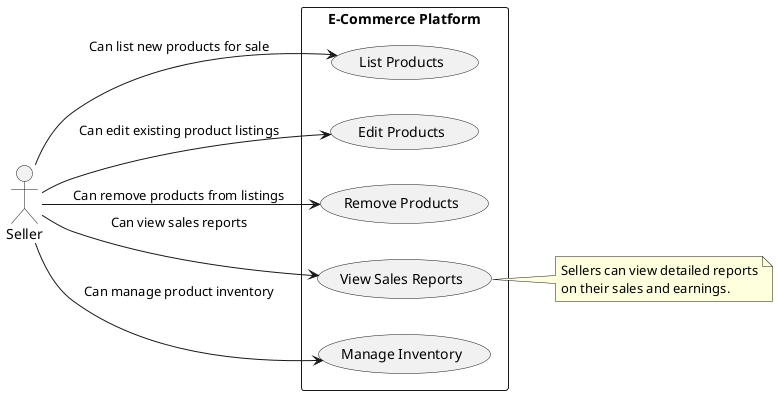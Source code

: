 @startuml
left to right direction
actor Seller

rectangle "E-Commerce Platform" {
    Seller --> (List Products) : Can list new products for sale
    Seller --> (Edit Products) : Can edit existing product listings
    Seller --> (Remove Products) : Can remove products from listings
    Seller --> (View Sales Reports) : Can view sales reports
    Seller --> (Manage Inventory) : Can manage product inventory
}

note right of (View Sales Reports)
  Sellers can view detailed reports
  on their sales and earnings.
end note

@enduml